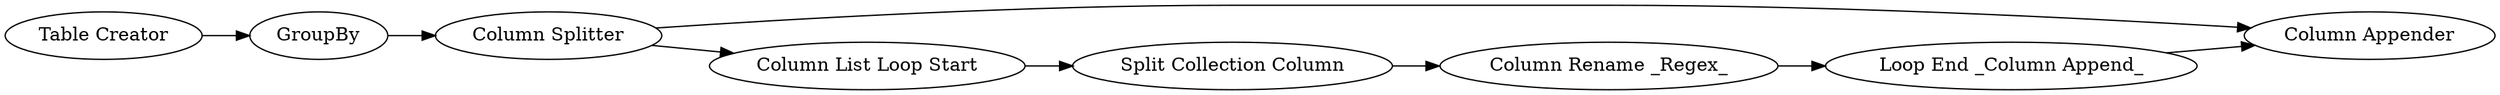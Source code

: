 digraph {
	"-3179575217368521124_22" [label="Column Appender"]
	"-3179575217368521124_15" [label="Table Creator"]
	"-3179575217368521124_16" [label=GroupBy]
	"-3179575217368521124_19" [label="Split Collection Column"]
	"-3179575217368521124_17" [label="Column Splitter"]
	"-3179575217368521124_20" [label="Column Rename _Regex_"]
	"-3179575217368521124_18" [label="Column List Loop Start"]
	"-3179575217368521124_21" [label="Loop End _Column Append_"]
	"-3179575217368521124_16" -> "-3179575217368521124_17"
	"-3179575217368521124_18" -> "-3179575217368521124_19"
	"-3179575217368521124_20" -> "-3179575217368521124_21"
	"-3179575217368521124_17" -> "-3179575217368521124_18"
	"-3179575217368521124_17" -> "-3179575217368521124_22"
	"-3179575217368521124_19" -> "-3179575217368521124_20"
	"-3179575217368521124_15" -> "-3179575217368521124_16"
	"-3179575217368521124_21" -> "-3179575217368521124_22"
	rankdir=LR
}
